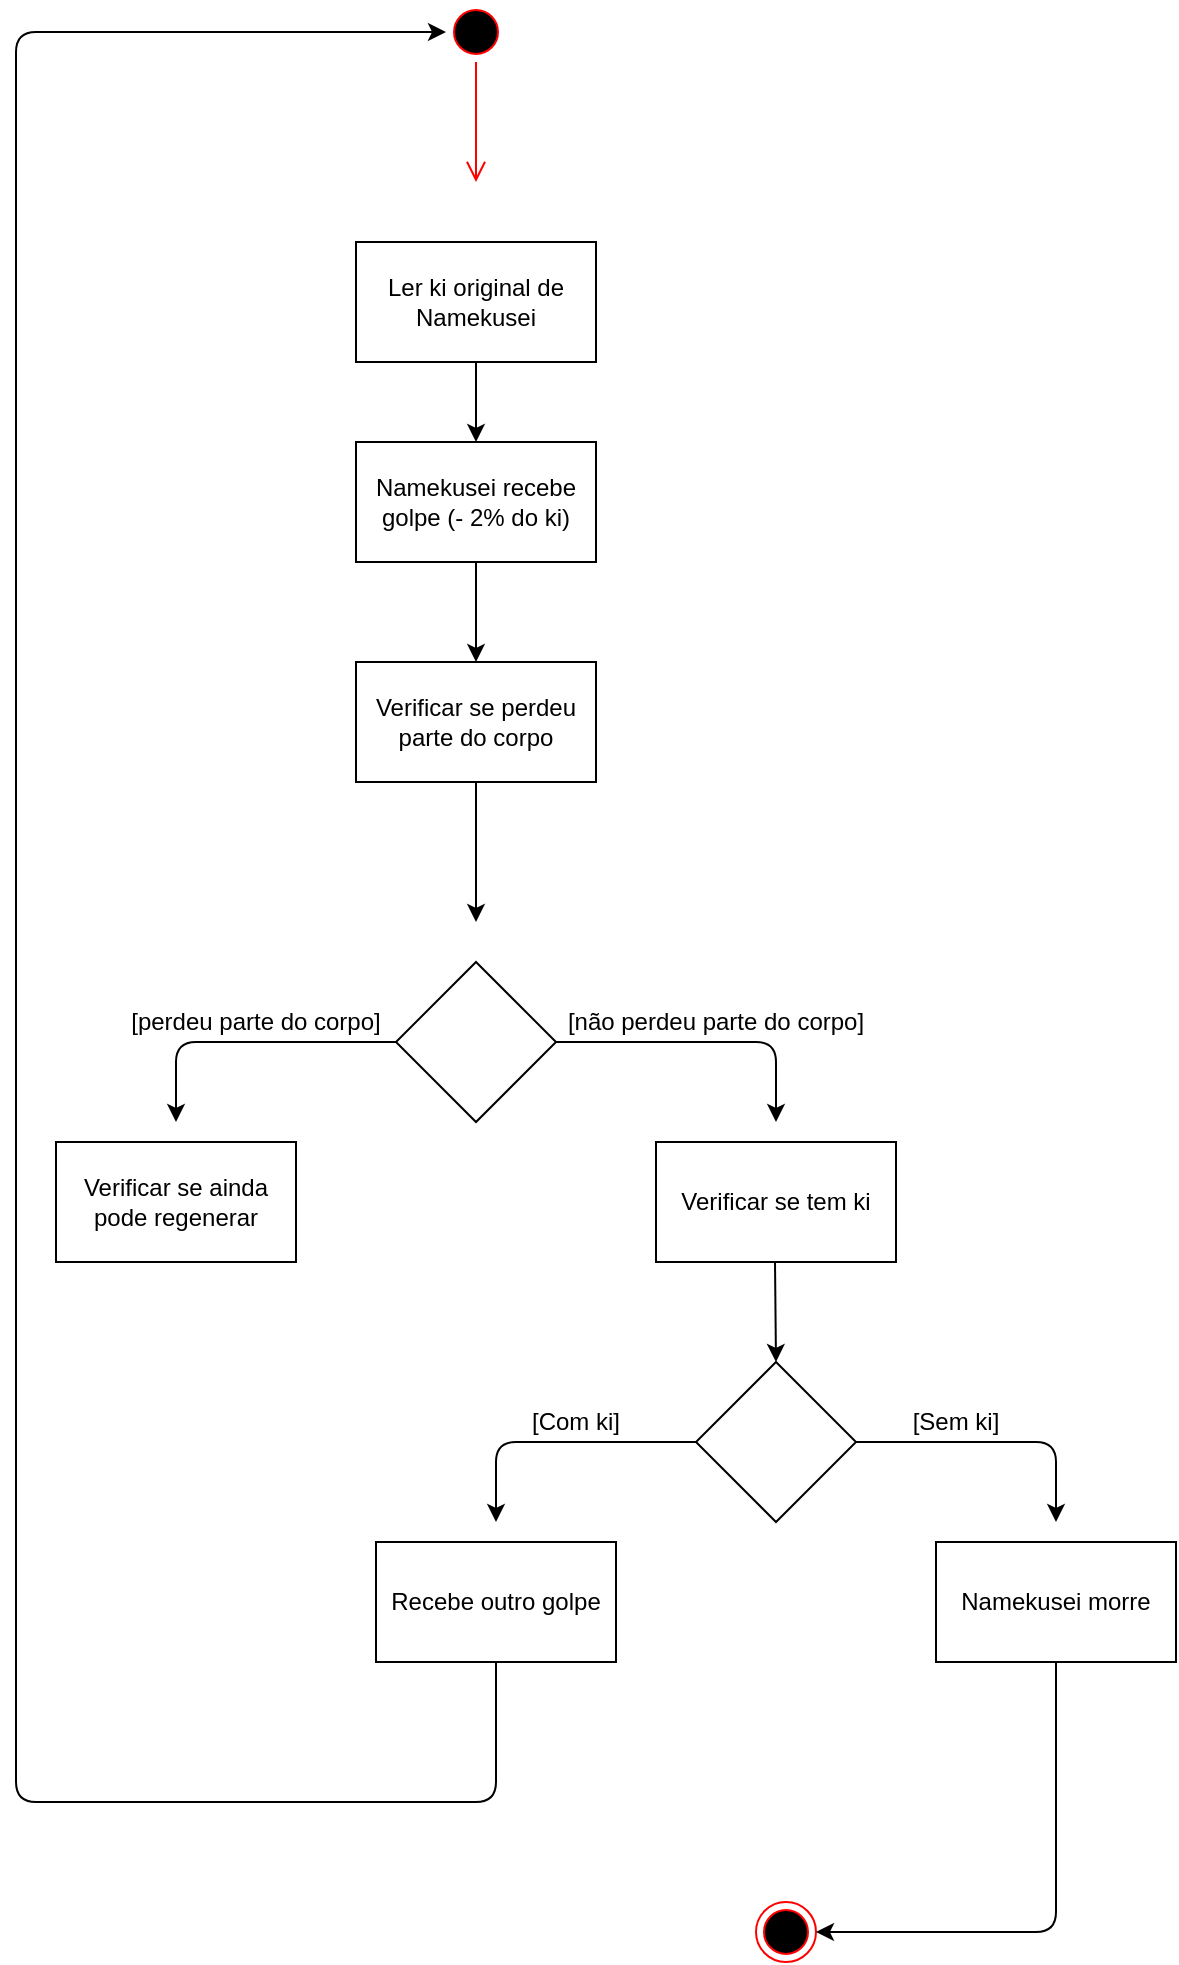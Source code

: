 <mxfile version="13.6.6" type="google" pages="3"><diagram id="VNOSMtLQ_DYMbP-P_uBH" name="desafio 6"><mxGraphModel dx="1422" dy="762" grid="1" gridSize="10" guides="1" tooltips="1" connect="1" arrows="1" fold="1" page="1" pageScale="1" pageWidth="850" pageHeight="1100" math="0" shadow="0"><root><mxCell id="nHb2aOtVB9RqnWNbaNFm-0"/><mxCell id="nHb2aOtVB9RqnWNbaNFm-1" parent="nHb2aOtVB9RqnWNbaNFm-0"/><mxCell id="szEkX2_v6PCeCt2dINYR-0" value="" style="ellipse;html=1;shape=startState;fillColor=#000000;strokeColor=#ff0000;" parent="nHb2aOtVB9RqnWNbaNFm-1" vertex="1"><mxGeometry x="335" width="30" height="30" as="geometry"/></mxCell><mxCell id="szEkX2_v6PCeCt2dINYR-1" value="" style="edgeStyle=orthogonalEdgeStyle;html=1;verticalAlign=bottom;endArrow=open;endSize=8;strokeColor=#ff0000;" parent="nHb2aOtVB9RqnWNbaNFm-1" source="szEkX2_v6PCeCt2dINYR-0" edge="1"><mxGeometry relative="1" as="geometry"><mxPoint x="350" y="90" as="targetPoint"/></mxGeometry></mxCell><mxCell id="HYwdgvGMv9gTptr70CdA-0" value="Namekusei recebe golpe (- 2% do ki)" style="rounded=0;whiteSpace=wrap;html=1;" parent="nHb2aOtVB9RqnWNbaNFm-1" vertex="1"><mxGeometry x="290" y="220" width="120" height="60" as="geometry"/></mxCell><mxCell id="XxlE21uZ2PchQxVpVwc_-0" value="" style="endArrow=classic;html=1;exitX=0.5;exitY=1;exitDx=0;exitDy=0;" parent="nHb2aOtVB9RqnWNbaNFm-1" source="HYwdgvGMv9gTptr70CdA-0" edge="1"><mxGeometry width="50" height="50" relative="1" as="geometry"><mxPoint x="400" y="470" as="sourcePoint"/><mxPoint x="350" y="330" as="targetPoint"/></mxGeometry></mxCell><mxCell id="ToQbY4B0ldB3K_ydMUUx-0" value="Ler ki original de Namekusei" style="rounded=0;whiteSpace=wrap;html=1;" parent="nHb2aOtVB9RqnWNbaNFm-1" vertex="1"><mxGeometry x="290" y="120" width="120" height="60" as="geometry"/></mxCell><mxCell id="ToQbY4B0ldB3K_ydMUUx-1" value="" style="endArrow=classic;html=1;exitX=0.5;exitY=1;exitDx=0;exitDy=0;entryX=0.5;entryY=0;entryDx=0;entryDy=0;" parent="nHb2aOtVB9RqnWNbaNFm-1" source="ToQbY4B0ldB3K_ydMUUx-0" target="HYwdgvGMv9gTptr70CdA-0" edge="1"><mxGeometry width="50" height="50" relative="1" as="geometry"><mxPoint x="400" y="360" as="sourcePoint"/><mxPoint x="450" y="310" as="targetPoint"/></mxGeometry></mxCell><mxCell id="ToQbY4B0ldB3K_ydMUUx-2" value="Verificar se perdeu parte do corpo" style="rounded=0;whiteSpace=wrap;html=1;" parent="nHb2aOtVB9RqnWNbaNFm-1" vertex="1"><mxGeometry x="290" y="330" width="120" height="60" as="geometry"/></mxCell><mxCell id="ja4NIjAHPGoeq6zCkleA-0" value="" style="endArrow=classic;html=1;exitX=0.5;exitY=1;exitDx=0;exitDy=0;" parent="nHb2aOtVB9RqnWNbaNFm-1" source="ToQbY4B0ldB3K_ydMUUx-2" edge="1"><mxGeometry width="50" height="50" relative="1" as="geometry"><mxPoint x="400" y="520" as="sourcePoint"/><mxPoint x="350" y="460" as="targetPoint"/></mxGeometry></mxCell><mxCell id="ja4NIjAHPGoeq6zCkleA-1" value="" style="rhombus;whiteSpace=wrap;html=1;" parent="nHb2aOtVB9RqnWNbaNFm-1" vertex="1"><mxGeometry x="310" y="480" width="80" height="80" as="geometry"/></mxCell><mxCell id="ja4NIjAHPGoeq6zCkleA-2" value="" style="endArrow=classic;html=1;exitX=0;exitY=0.5;exitDx=0;exitDy=0;" parent="nHb2aOtVB9RqnWNbaNFm-1" source="ja4NIjAHPGoeq6zCkleA-1" edge="1"><mxGeometry width="50" height="50" relative="1" as="geometry"><mxPoint x="400" y="520" as="sourcePoint"/><mxPoint x="200" y="560" as="targetPoint"/><Array as="points"><mxPoint x="200" y="520"/></Array></mxGeometry></mxCell><mxCell id="ja4NIjAHPGoeq6zCkleA-3" value="Verificar se ainda pode regenerar" style="rounded=0;whiteSpace=wrap;html=1;" parent="nHb2aOtVB9RqnWNbaNFm-1" vertex="1"><mxGeometry x="140" y="570" width="120" height="60" as="geometry"/></mxCell><mxCell id="ja4NIjAHPGoeq6zCkleA-4" value="[perdeu parte do corpo]" style="text;html=1;strokeColor=none;fillColor=none;align=center;verticalAlign=middle;whiteSpace=wrap;rounded=0;" parent="nHb2aOtVB9RqnWNbaNFm-1" vertex="1"><mxGeometry x="170" y="500" width="140" height="20" as="geometry"/></mxCell><mxCell id="ja4NIjAHPGoeq6zCkleA-5" value="" style="endArrow=classic;html=1;exitX=1;exitY=0.5;exitDx=0;exitDy=0;" parent="nHb2aOtVB9RqnWNbaNFm-1" source="ja4NIjAHPGoeq6zCkleA-1" edge="1"><mxGeometry width="50" height="50" relative="1" as="geometry"><mxPoint x="400" y="520" as="sourcePoint"/><mxPoint x="500" y="560" as="targetPoint"/><Array as="points"><mxPoint x="500" y="520"/></Array></mxGeometry></mxCell><mxCell id="ja4NIjAHPGoeq6zCkleA-6" value="[não perdeu parte do corpo]" style="text;html=1;strokeColor=none;fillColor=none;align=center;verticalAlign=middle;whiteSpace=wrap;rounded=0;" parent="nHb2aOtVB9RqnWNbaNFm-1" vertex="1"><mxGeometry x="390" y="500" width="160" height="20" as="geometry"/></mxCell><mxCell id="ja4NIjAHPGoeq6zCkleA-7" value="Verificar se tem ki" style="rounded=0;whiteSpace=wrap;html=1;" parent="nHb2aOtVB9RqnWNbaNFm-1" vertex="1"><mxGeometry x="440" y="570" width="120" height="60" as="geometry"/></mxCell><mxCell id="ja4NIjAHPGoeq6zCkleA-8" value="" style="rhombus;whiteSpace=wrap;html=1;" parent="nHb2aOtVB9RqnWNbaNFm-1" vertex="1"><mxGeometry x="460" y="680" width="80" height="80" as="geometry"/></mxCell><mxCell id="ja4NIjAHPGoeq6zCkleA-9" value="" style="endArrow=classic;html=1;exitX=0.5;exitY=1;exitDx=0;exitDy=0;" parent="nHb2aOtVB9RqnWNbaNFm-1" edge="1"><mxGeometry width="50" height="50" relative="1" as="geometry"><mxPoint x="499.5" y="630" as="sourcePoint"/><mxPoint x="500" y="680" as="targetPoint"/><Array as="points"/></mxGeometry></mxCell><mxCell id="ja4NIjAHPGoeq6zCkleA-10" value="" style="endArrow=classic;html=1;exitX=1;exitY=0.5;exitDx=0;exitDy=0;" parent="nHb2aOtVB9RqnWNbaNFm-1" source="ja4NIjAHPGoeq6zCkleA-8" edge="1"><mxGeometry width="50" height="50" relative="1" as="geometry"><mxPoint x="400" y="620" as="sourcePoint"/><mxPoint x="640" y="760" as="targetPoint"/><Array as="points"><mxPoint x="640" y="720"/></Array></mxGeometry></mxCell><mxCell id="ja4NIjAHPGoeq6zCkleA-11" value="" style="endArrow=classic;html=1;exitX=0;exitY=0.5;exitDx=0;exitDy=0;" parent="nHb2aOtVB9RqnWNbaNFm-1" source="ja4NIjAHPGoeq6zCkleA-8" edge="1"><mxGeometry width="50" height="50" relative="1" as="geometry"><mxPoint x="400" y="620" as="sourcePoint"/><mxPoint x="360" y="760" as="targetPoint"/><Array as="points"><mxPoint x="360" y="720"/></Array></mxGeometry></mxCell><mxCell id="ja4NIjAHPGoeq6zCkleA-12" value="Recebe outro golpe" style="rounded=0;whiteSpace=wrap;html=1;" parent="nHb2aOtVB9RqnWNbaNFm-1" vertex="1"><mxGeometry x="300" y="770" width="120" height="60" as="geometry"/></mxCell><mxCell id="ja4NIjAHPGoeq6zCkleA-13" value="[Com ki]" style="text;html=1;strokeColor=none;fillColor=none;align=center;verticalAlign=middle;whiteSpace=wrap;rounded=0;" parent="nHb2aOtVB9RqnWNbaNFm-1" vertex="1"><mxGeometry x="365" y="700" width="70" height="20" as="geometry"/></mxCell><mxCell id="ja4NIjAHPGoeq6zCkleA-14" value="[Sem ki]" style="text;html=1;strokeColor=none;fillColor=none;align=center;verticalAlign=middle;whiteSpace=wrap;rounded=0;" parent="nHb2aOtVB9RqnWNbaNFm-1" vertex="1"><mxGeometry x="560" y="700" width="60" height="20" as="geometry"/></mxCell><mxCell id="ja4NIjAHPGoeq6zCkleA-18" value="" style="endArrow=classic;html=1;exitX=0.5;exitY=1;exitDx=0;exitDy=0;entryX=0;entryY=0.5;entryDx=0;entryDy=0;" parent="nHb2aOtVB9RqnWNbaNFm-1" source="ja4NIjAHPGoeq6zCkleA-12" target="szEkX2_v6PCeCt2dINYR-0" edge="1"><mxGeometry width="50" height="50" relative="1" as="geometry"><mxPoint x="400" y="820" as="sourcePoint"/><mxPoint x="330" y="10" as="targetPoint"/><Array as="points"><mxPoint x="360" y="900"/><mxPoint x="120" y="900"/><mxPoint x="120" y="15"/></Array></mxGeometry></mxCell><mxCell id="ja4NIjAHPGoeq6zCkleA-19" value="Namekusei morre" style="rounded=0;whiteSpace=wrap;html=1;" parent="nHb2aOtVB9RqnWNbaNFm-1" vertex="1"><mxGeometry x="580" y="770" width="120" height="60" as="geometry"/></mxCell><mxCell id="ja4NIjAHPGoeq6zCkleA-20" value="" style="ellipse;html=1;shape=endState;fillColor=#000000;strokeColor=#ff0000;" parent="nHb2aOtVB9RqnWNbaNFm-1" vertex="1"><mxGeometry x="490" y="950" width="30" height="30" as="geometry"/></mxCell><mxCell id="ja4NIjAHPGoeq6zCkleA-21" value="" style="endArrow=classic;html=1;exitX=0.5;exitY=1;exitDx=0;exitDy=0;entryX=1;entryY=0.5;entryDx=0;entryDy=0;" parent="nHb2aOtVB9RqnWNbaNFm-1" source="ja4NIjAHPGoeq6zCkleA-19" target="ja4NIjAHPGoeq6zCkleA-20" edge="1"><mxGeometry width="50" height="50" relative="1" as="geometry"><mxPoint x="400" y="820" as="sourcePoint"/><mxPoint x="450" y="770" as="targetPoint"/><Array as="points"><mxPoint x="640" y="965"/></Array></mxGeometry></mxCell></root></mxGraphModel></diagram><diagram id="AV1DpoqlXFEMZqVbebFn" name="desafio 9"><mxGraphModel dx="1673" dy="896" grid="1" gridSize="10" guides="1" tooltips="1" connect="1" arrows="1" fold="1" page="1" pageScale="1" pageWidth="3300" pageHeight="4681" math="0" shadow="0"><root><mxCell id="HyKz_IwzhgcsYS-XXp52-0"/><mxCell id="HyKz_IwzhgcsYS-XXp52-1" parent="HyKz_IwzhgcsYS-XXp52-0"/><mxCell id="HyKz_IwzhgcsYS-XXp52-2" value="" style="ellipse;html=1;shape=startState;fillColor=#000000;strokeColor=#ff0000;" parent="HyKz_IwzhgcsYS-XXp52-1" vertex="1"><mxGeometry x="470" y="10" width="30" height="30" as="geometry"/></mxCell><mxCell id="HyKz_IwzhgcsYS-XXp52-3" value="" style="edgeStyle=orthogonalEdgeStyle;html=1;verticalAlign=bottom;endArrow=open;endSize=8;strokeColor=#ff0000;" parent="HyKz_IwzhgcsYS-XXp52-1" source="HyKz_IwzhgcsYS-XXp52-2" edge="1"><mxGeometry relative="1" as="geometry"><mxPoint x="485" y="100" as="targetPoint"/></mxGeometry></mxCell><mxCell id="HyKz_IwzhgcsYS-XXp52-4" value="Perguntar se pessoa entrou no elevador" style="rounded=0;whiteSpace=wrap;html=1;" parent="HyKz_IwzhgcsYS-XXp52-1" vertex="1"><mxGeometry x="425" y="120" width="120" height="60" as="geometry"/></mxCell><mxCell id="wmjf2gVPi4DriUysleub-0" value="" style="endArrow=classic;html=1;exitX=0.5;exitY=1;exitDx=0;exitDy=0;" parent="HyKz_IwzhgcsYS-XXp52-1" source="HyKz_IwzhgcsYS-XXp52-4" edge="1"><mxGeometry width="50" height="50" relative="1" as="geometry"><mxPoint x="480" y="320" as="sourcePoint"/><mxPoint x="485" y="230" as="targetPoint"/></mxGeometry></mxCell><mxCell id="wmjf2gVPi4DriUysleub-1" value="Calcular peso da pessoa" style="rounded=0;whiteSpace=wrap;html=1;" parent="HyKz_IwzhgcsYS-XXp52-1" vertex="1"><mxGeometry x="425" y="240" width="120" height="60" as="geometry"/></mxCell><mxCell id="wmjf2gVPi4DriUysleub-2" value="" style="endArrow=classic;html=1;exitX=0.5;exitY=1;exitDx=0;exitDy=0;" parent="HyKz_IwzhgcsYS-XXp52-1" edge="1"><mxGeometry width="50" height="50" relative="1" as="geometry"><mxPoint x="484.5" y="300" as="sourcePoint"/><mxPoint x="485" y="350" as="targetPoint"/></mxGeometry></mxCell><mxCell id="wmjf2gVPi4DriUysleub-3" value="Atualizar peso total do elevador" style="rounded=0;whiteSpace=wrap;html=1;" parent="HyKz_IwzhgcsYS-XXp52-1" vertex="1"><mxGeometry x="425" y="360" width="120" height="60" as="geometry"/></mxCell><mxCell id="SHF-rzRvPGDy4aTIKNMC-0" value="" style="endArrow=classic;html=1;exitX=0.5;exitY=1;exitDx=0;exitDy=0;" parent="HyKz_IwzhgcsYS-XXp52-1" source="wmjf2gVPi4DriUysleub-3" edge="1"><mxGeometry width="50" height="50" relative="1" as="geometry"><mxPoint x="480" y="620" as="sourcePoint"/><mxPoint x="485" y="470" as="targetPoint"/></mxGeometry></mxCell><mxCell id="SHF-rzRvPGDy4aTIKNMC-2" value="Verificar se elevador vai subir ou descer" style="rounded=0;whiteSpace=wrap;html=1;" parent="HyKz_IwzhgcsYS-XXp52-1" vertex="1"><mxGeometry x="425" y="470" width="120" height="60" as="geometry"/></mxCell><mxCell id="SHF-rzRvPGDy4aTIKNMC-3" value="" style="rhombus;whiteSpace=wrap;html=1;" parent="HyKz_IwzhgcsYS-XXp52-1" vertex="1"><mxGeometry x="445" y="580" width="80" height="80" as="geometry"/></mxCell><mxCell id="SHF-rzRvPGDy4aTIKNMC-4" value="" style="endArrow=classic;html=1;exitX=0.5;exitY=1;exitDx=0;exitDy=0;entryX=0.5;entryY=0;entryDx=0;entryDy=0;" parent="HyKz_IwzhgcsYS-XXp52-1" source="SHF-rzRvPGDy4aTIKNMC-2" target="SHF-rzRvPGDy4aTIKNMC-3" edge="1"><mxGeometry width="50" height="50" relative="1" as="geometry"><mxPoint x="480" y="620" as="sourcePoint"/><mxPoint x="530" y="570" as="targetPoint"/></mxGeometry></mxCell><mxCell id="SHF-rzRvPGDy4aTIKNMC-5" value="" style="endArrow=classic;html=1;exitX=0;exitY=0.5;exitDx=0;exitDy=0;" parent="HyKz_IwzhgcsYS-XXp52-1" source="SHF-rzRvPGDy4aTIKNMC-3" edge="1"><mxGeometry width="50" height="50" relative="1" as="geometry"><mxPoint x="480" y="620" as="sourcePoint"/><mxPoint x="150" y="670" as="targetPoint"/><Array as="points"><mxPoint x="150" y="620"/></Array></mxGeometry></mxCell><mxCell id="SHF-rzRvPGDy4aTIKNMC-6" value="Exibir &quot;alguém deve sair para eu subir&quot;" style="rounded=0;whiteSpace=wrap;html=1;" parent="HyKz_IwzhgcsYS-XXp52-1" vertex="1"><mxGeometry x="90" y="680" width="120" height="60" as="geometry"/></mxCell><mxCell id="SHF-rzRvPGDy4aTIKNMC-7" value="[Elevador com peso total &amp;gt;100 e que vai subir]" style="text;html=1;strokeColor=none;fillColor=none;align=center;verticalAlign=middle;whiteSpace=wrap;rounded=0;" parent="HyKz_IwzhgcsYS-XXp52-1" vertex="1"><mxGeometry x="190" y="590" width="150" height="20" as="geometry"/></mxCell><mxCell id="SHF-rzRvPGDy4aTIKNMC-8" value="" style="endArrow=classic;html=1;exitX=0.5;exitY=1;exitDx=0;exitDy=0;entryX=0;entryY=0.5;entryDx=0;entryDy=0;" parent="HyKz_IwzhgcsYS-XXp52-1" source="SHF-rzRvPGDy4aTIKNMC-6" target="wmjf2gVPi4DriUysleub-1" edge="1"><mxGeometry width="50" height="50" relative="1" as="geometry"><mxPoint x="480" y="820" as="sourcePoint"/><mxPoint x="50" y="150" as="targetPoint"/><Array as="points"><mxPoint x="150" y="790"/><mxPoint x="50" y="790"/><mxPoint x="50" y="270"/></Array></mxGeometry></mxCell><mxCell id="SHF-rzRvPGDy4aTIKNMC-10" value="" style="endArrow=classic;html=1;exitX=1;exitY=0.5;exitDx=0;exitDy=0;" parent="HyKz_IwzhgcsYS-XXp52-1" source="SHF-rzRvPGDy4aTIKNMC-3" edge="1"><mxGeometry width="50" height="50" relative="1" as="geometry"><mxPoint x="430" y="550" as="sourcePoint"/><mxPoint x="670" y="670" as="targetPoint"/><Array as="points"><mxPoint x="670" y="620"/></Array></mxGeometry></mxCell><mxCell id="SHF-rzRvPGDy4aTIKNMC-11" value="[Elevador com peso total &amp;gt;120 e que vai descer]" style="text;html=1;strokeColor=none;fillColor=none;align=center;verticalAlign=middle;whiteSpace=wrap;rounded=0;" parent="HyKz_IwzhgcsYS-XXp52-1" vertex="1"><mxGeometry x="520" y="590" width="150" height="20" as="geometry"/></mxCell><mxCell id="SHF-rzRvPGDy4aTIKNMC-14" value="Exibir &quot;alguém deve sair para eu descer&quot;" style="rounded=0;whiteSpace=wrap;html=1;" parent="HyKz_IwzhgcsYS-XXp52-1" vertex="1"><mxGeometry x="600" y="680" width="120" height="60" as="geometry"/></mxCell><mxCell id="SHF-rzRvPGDy4aTIKNMC-15" value="" style="endArrow=classic;html=1;exitX=0.5;exitY=1;exitDx=0;exitDy=0;entryX=1;entryY=0.5;entryDx=0;entryDy=0;" parent="HyKz_IwzhgcsYS-XXp52-1" source="SHF-rzRvPGDy4aTIKNMC-14" target="wmjf2gVPi4DriUysleub-1" edge="1"><mxGeometry width="50" height="50" relative="1" as="geometry"><mxPoint x="510" y="800" as="sourcePoint"/><mxPoint x="785" y="330" as="targetPoint"/><Array as="points"><mxPoint x="660" y="800"/><mxPoint x="800" y="800"/><mxPoint x="800" y="270"/></Array></mxGeometry></mxCell><mxCell id="SHF-rzRvPGDy4aTIKNMC-16" value="" style="endArrow=classic;html=1;exitX=0;exitY=1;exitDx=0;exitDy=0;entryX=1;entryY=0.5;entryDx=0;entryDy=0;" parent="HyKz_IwzhgcsYS-XXp52-1" source="SHF-rzRvPGDy4aTIKNMC-3" target="SHF-rzRvPGDy4aTIKNMC-17" edge="1"><mxGeometry width="50" height="50" relative="1" as="geometry"><mxPoint x="430" y="650" as="sourcePoint"/><mxPoint x="465" y="890" as="targetPoint"/><Array as="points"><mxPoint x="465" y="890"/></Array></mxGeometry></mxCell><mxCell id="SHF-rzRvPGDy4aTIKNMC-17" value="Exibir &quot;o elevador está subindo&quot;" style="rounded=0;whiteSpace=wrap;html=1;" parent="HyKz_IwzhgcsYS-XXp52-1" vertex="1"><mxGeometry x="300" y="860" width="120" height="60" as="geometry"/></mxCell><mxCell id="SHF-rzRvPGDy4aTIKNMC-18" value="[Elevador com peso total &amp;lt;120 e que vai descer]" style="text;html=1;strokeColor=none;fillColor=none;align=center;verticalAlign=middle;whiteSpace=wrap;rounded=0;" parent="HyKz_IwzhgcsYS-XXp52-1" vertex="1"><mxGeometry x="595" y="830" width="150" height="20" as="geometry"/></mxCell><mxCell id="IBdm02SoR0XcCEQe4Pfl-0" value="[Elevador com peso total &amp;lt;100 e que vai subir]" style="text;html=1;strokeColor=none;fillColor=none;align=center;verticalAlign=middle;whiteSpace=wrap;rounded=0;" parent="HyKz_IwzhgcsYS-XXp52-1" vertex="1"><mxGeometry x="285" y="830" width="150" height="20" as="geometry"/></mxCell><mxCell id="IBdm02SoR0XcCEQe4Pfl-1" style="edgeStyle=orthogonalEdgeStyle;rounded=0;orthogonalLoop=1;jettySize=auto;html=1;exitX=0.5;exitY=1;exitDx=0;exitDy=0;" parent="HyKz_IwzhgcsYS-XXp52-1" source="IBdm02SoR0XcCEQe4Pfl-0" target="IBdm02SoR0XcCEQe4Pfl-0" edge="1"><mxGeometry relative="1" as="geometry"/></mxCell><mxCell id="IBdm02SoR0XcCEQe4Pfl-2" value="" style="endArrow=classic;html=1;exitX=1;exitY=1;exitDx=0;exitDy=0;entryX=0;entryY=0.5;entryDx=0;entryDy=0;" parent="HyKz_IwzhgcsYS-XXp52-1" source="SHF-rzRvPGDy4aTIKNMC-3" target="IBdm02SoR0XcCEQe4Pfl-3" edge="1"><mxGeometry width="50" height="50" relative="1" as="geometry"><mxPoint x="430" y="850" as="sourcePoint"/><mxPoint x="505" y="900" as="targetPoint"/><Array as="points"><mxPoint x="505" y="890"/></Array></mxGeometry></mxCell><mxCell id="IBdm02SoR0XcCEQe4Pfl-3" value="Exibir &quot;o elevador está descendo&quot;" style="rounded=0;whiteSpace=wrap;html=1;" parent="HyKz_IwzhgcsYS-XXp52-1" vertex="1"><mxGeometry x="610" y="860" width="120" height="60" as="geometry"/></mxCell><mxCell id="IBdm02SoR0XcCEQe4Pfl-4" value="" style="endArrow=classic;html=1;exitX=0;exitY=0.5;exitDx=0;exitDy=0;entryX=0;entryY=0.5;entryDx=0;entryDy=0;" parent="HyKz_IwzhgcsYS-XXp52-1" source="SHF-rzRvPGDy4aTIKNMC-17" target="HyKz_IwzhgcsYS-XXp52-4" edge="1"><mxGeometry width="50" height="50" relative="1" as="geometry"><mxPoint x="400" y="720" as="sourcePoint"/><mxPoint x="20" y="140" as="targetPoint"/><Array as="points"><mxPoint x="20" y="890"/><mxPoint x="20" y="150"/></Array></mxGeometry></mxCell><mxCell id="IBdm02SoR0XcCEQe4Pfl-5" value="" style="endArrow=classic;html=1;exitX=1;exitY=0.5;exitDx=0;exitDy=0;entryX=1;entryY=0.5;entryDx=0;entryDy=0;" parent="HyKz_IwzhgcsYS-XXp52-1" source="IBdm02SoR0XcCEQe4Pfl-3" target="HyKz_IwzhgcsYS-XXp52-4" edge="1"><mxGeometry width="50" height="50" relative="1" as="geometry"><mxPoint x="400" y="520" as="sourcePoint"/><mxPoint x="450" y="470" as="targetPoint"/><Array as="points"><mxPoint x="830" y="890"/><mxPoint x="830" y="150"/></Array></mxGeometry></mxCell></root></mxGraphModel></diagram><diagram id="zULNqGulHqva8HVEQhTb" name="desafio 13"><mxGraphModel dx="2272" dy="762" grid="1" gridSize="10" guides="1" tooltips="1" connect="1" arrows="1" fold="1" page="1" pageScale="1" pageWidth="850" pageHeight="1100" math="0" shadow="0"><root><mxCell id="q2PC4yQ8fB3HD73Xgo_q-0"/><mxCell id="q2PC4yQ8fB3HD73Xgo_q-1" parent="q2PC4yQ8fB3HD73Xgo_q-0"/><mxCell id="q2PC4yQ8fB3HD73Xgo_q-2" value="" style="ellipse;html=1;shape=startState;fillColor=#000000;strokeColor=#ff0000;" vertex="1" parent="q2PC4yQ8fB3HD73Xgo_q-1"><mxGeometry x="380" y="20" width="30" height="30" as="geometry"/></mxCell><mxCell id="q2PC4yQ8fB3HD73Xgo_q-3" value="" style="edgeStyle=orthogonalEdgeStyle;html=1;verticalAlign=bottom;endArrow=open;endSize=8;strokeColor=#ff0000;" edge="1" source="q2PC4yQ8fB3HD73Xgo_q-2" parent="q2PC4yQ8fB3HD73Xgo_q-1"><mxGeometry relative="1" as="geometry"><mxPoint x="395" y="110" as="targetPoint"/></mxGeometry></mxCell><mxCell id="q2PC4yQ8fB3HD73Xgo_q-6" value="" style="rhombus;whiteSpace=wrap;html=1;" vertex="1" parent="q2PC4yQ8fB3HD73Xgo_q-1"><mxGeometry x="355" y="230" width="80" height="80" as="geometry"/></mxCell><mxCell id="q2PC4yQ8fB3HD73Xgo_q-7" value="" style="endArrow=classic;html=1;exitX=0;exitY=0.5;exitDx=0;exitDy=0;" edge="1" parent="q2PC4yQ8fB3HD73Xgo_q-1" source="q2PC4yQ8fB3HD73Xgo_q-6"><mxGeometry width="50" height="50" relative="1" as="geometry"><mxPoint x="400" y="310" as="sourcePoint"/><mxPoint x="160" y="310" as="targetPoint"/><Array as="points"><mxPoint x="160" y="270"/></Array></mxGeometry></mxCell><mxCell id="q2PC4yQ8fB3HD73Xgo_q-8" value="Realizar leitura do chip do cartão" style="rounded=0;whiteSpace=wrap;html=1;" vertex="1" parent="q2PC4yQ8fB3HD73Xgo_q-1"><mxGeometry x="335" y="120" width="120" height="60" as="geometry"/></mxCell><mxCell id="q2PC4yQ8fB3HD73Xgo_q-9" value="" style="endArrow=classic;html=1;exitX=0.5;exitY=1;exitDx=0;exitDy=0;entryX=0.5;entryY=0;entryDx=0;entryDy=0;" edge="1" parent="q2PC4yQ8fB3HD73Xgo_q-1" source="q2PC4yQ8fB3HD73Xgo_q-8" target="q2PC4yQ8fB3HD73Xgo_q-6"><mxGeometry width="50" height="50" relative="1" as="geometry"><mxPoint x="550" y="240" as="sourcePoint"/><mxPoint x="600" y="190" as="targetPoint"/></mxGeometry></mxCell><mxCell id="q2PC4yQ8fB3HD73Xgo_q-10" value="Exibir &quot;retire e insira novamente o cartão&quot;" style="rounded=0;whiteSpace=wrap;html=1;" vertex="1" parent="q2PC4yQ8fB3HD73Xgo_q-1"><mxGeometry x="100" y="320" width="120" height="60" as="geometry"/></mxCell><mxCell id="q2PC4yQ8fB3HD73Xgo_q-11" value="" style="endArrow=classic;html=1;exitX=0;exitY=0.5;exitDx=0;exitDy=0;entryX=0;entryY=0.5;entryDx=0;entryDy=0;" edge="1" parent="q2PC4yQ8fB3HD73Xgo_q-1" source="q2PC4yQ8fB3HD73Xgo_q-10"><mxGeometry width="50" height="50" relative="1" as="geometry"><mxPoint x="400" y="520" as="sourcePoint"/><mxPoint x="335" y="150" as="targetPoint"/><Array as="points"><mxPoint x="60" y="350"/><mxPoint x="60" y="150"/></Array></mxGeometry></mxCell><mxCell id="q2PC4yQ8fB3HD73Xgo_q-12" value="[não leu chip do cartão]" style="text;html=1;strokeColor=none;fillColor=none;align=center;verticalAlign=middle;whiteSpace=wrap;rounded=0;" vertex="1" parent="q2PC4yQ8fB3HD73Xgo_q-1"><mxGeometry x="180" y="250" width="130" height="20" as="geometry"/></mxCell><mxCell id="q2PC4yQ8fB3HD73Xgo_q-13" value="" style="endArrow=classic;html=1;exitX=1;exitY=0.5;exitDx=0;exitDy=0;" edge="1" parent="q2PC4yQ8fB3HD73Xgo_q-1" source="q2PC4yQ8fB3HD73Xgo_q-6" target="q2PC4yQ8fB3HD73Xgo_q-14"><mxGeometry width="50" height="50" relative="1" as="geometry"><mxPoint x="400" y="420" as="sourcePoint"/><mxPoint x="480" y="310" as="targetPoint"/><Array as="points"><mxPoint x="490" y="270"/></Array></mxGeometry></mxCell><mxCell id="q2PC4yQ8fB3HD73Xgo_q-14" value="Verificar se esta bloquado" style="rounded=0;whiteSpace=wrap;html=1;" vertex="1" parent="q2PC4yQ8fB3HD73Xgo_q-1"><mxGeometry x="560" y="240" width="120" height="60" as="geometry"/></mxCell><mxCell id="q2PC4yQ8fB3HD73Xgo_q-15" value="[leu chip do cartão]" style="text;html=1;strokeColor=none;fillColor=none;align=center;verticalAlign=middle;whiteSpace=wrap;rounded=0;" vertex="1" parent="q2PC4yQ8fB3HD73Xgo_q-1"><mxGeometry x="425" y="250" width="130" height="20" as="geometry"/></mxCell><mxCell id="q2PC4yQ8fB3HD73Xgo_q-16" value="" style="endArrow=classic;html=1;exitX=0.5;exitY=1;exitDx=0;exitDy=0;entryX=0.5;entryY=0;entryDx=0;entryDy=0;" edge="1" parent="q2PC4yQ8fB3HD73Xgo_q-1" source="q2PC4yQ8fB3HD73Xgo_q-14" target="q2PC4yQ8fB3HD73Xgo_q-17"><mxGeometry width="50" height="50" relative="1" as="geometry"><mxPoint x="400" y="420" as="sourcePoint"/><mxPoint x="440" y="390" as="targetPoint"/><Array as="points"><mxPoint x="620" y="350"/></Array></mxGeometry></mxCell><mxCell id="q2PC4yQ8fB3HD73Xgo_q-17" value="" style="rhombus;whiteSpace=wrap;html=1;" vertex="1" parent="q2PC4yQ8fB3HD73Xgo_q-1"><mxGeometry x="355" y="350" width="80" height="80" as="geometry"/></mxCell><mxCell id="q2PC4yQ8fB3HD73Xgo_q-18" value="" style="endArrow=classic;html=1;exitX=0;exitY=0.5;exitDx=0;exitDy=0;" edge="1" parent="q2PC4yQ8fB3HD73Xgo_q-1" source="q2PC4yQ8fB3HD73Xgo_q-17"><mxGeometry width="50" height="50" relative="1" as="geometry"><mxPoint x="400" y="420" as="sourcePoint"/><mxPoint x="280" y="430" as="targetPoint"/><Array as="points"><mxPoint x="280" y="390"/></Array></mxGeometry></mxCell><mxCell id="cPDtkNNyoYkyNc14SsuI-0" value="" style="endArrow=classic;html=1;exitX=1;exitY=0.5;exitDx=0;exitDy=0;entryX=0.5;entryY=0;entryDx=0;entryDy=0;" edge="1" parent="q2PC4yQ8fB3HD73Xgo_q-1" source="q2PC4yQ8fB3HD73Xgo_q-17" target="cPDtkNNyoYkyNc14SsuI-5"><mxGeometry width="50" height="50" relative="1" as="geometry"><mxPoint x="400" y="420" as="sourcePoint"/><mxPoint x="510" y="430" as="targetPoint"/><Array as="points"><mxPoint x="515" y="390"/></Array></mxGeometry></mxCell><mxCell id="cPDtkNNyoYkyNc14SsuI-1" value="exibir &quot;cartão bloquado! Procure seu gerente!&quot;" style="rounded=0;whiteSpace=wrap;html=1;" vertex="1" parent="q2PC4yQ8fB3HD73Xgo_q-1"><mxGeometry x="220" y="450" width="120" height="60" as="geometry"/></mxCell><mxCell id="cPDtkNNyoYkyNc14SsuI-2" value="[cartão bloqueado]" style="text;html=1;strokeColor=none;fillColor=none;align=center;verticalAlign=middle;whiteSpace=wrap;rounded=0;" vertex="1" parent="q2PC4yQ8fB3HD73Xgo_q-1"><mxGeometry x="240" y="370" width="130" height="20" as="geometry"/></mxCell><mxCell id="cPDtkNNyoYkyNc14SsuI-3" value="" style="ellipse;html=1;shape=endState;fillColor=#000000;strokeColor=#ff0000;" vertex="1" parent="q2PC4yQ8fB3HD73Xgo_q-1"><mxGeometry x="380" y="880" width="30" height="30" as="geometry"/></mxCell><mxCell id="cPDtkNNyoYkyNc14SsuI-4" value="" style="endArrow=classic;html=1;exitX=0.5;exitY=1;exitDx=0;exitDy=0;entryX=0;entryY=0.5;entryDx=0;entryDy=0;" edge="1" parent="q2PC4yQ8fB3HD73Xgo_q-1" source="cPDtkNNyoYkyNc14SsuI-1" target="cPDtkNNyoYkyNc14SsuI-3"><mxGeometry width="50" height="50" relative="1" as="geometry"><mxPoint x="400" y="420" as="sourcePoint"/><mxPoint x="280" y="730" as="targetPoint"/><Array as="points"><mxPoint x="280" y="895"/></Array></mxGeometry></mxCell><mxCell id="cPDtkNNyoYkyNc14SsuI-5" value="Ler senha inserida pelo usuario" style="rounded=0;whiteSpace=wrap;html=1;" vertex="1" parent="q2PC4yQ8fB3HD73Xgo_q-1"><mxGeometry x="455" y="450" width="120" height="60" as="geometry"/></mxCell><mxCell id="cPDtkNNyoYkyNc14SsuI-6" value="[cartão não está bloqueado]" style="text;html=1;strokeColor=none;fillColor=none;align=center;verticalAlign=middle;whiteSpace=wrap;rounded=0;" vertex="1" parent="q2PC4yQ8fB3HD73Xgo_q-1"><mxGeometry x="500" y="410" width="130" height="20" as="geometry"/></mxCell><mxCell id="cPDtkNNyoYkyNc14SsuI-7" value="" style="endArrow=classic;html=1;exitX=0.5;exitY=1;exitDx=0;exitDy=0;" edge="1" parent="q2PC4yQ8fB3HD73Xgo_q-1" source="cPDtkNNyoYkyNc14SsuI-5" target="cPDtkNNyoYkyNc14SsuI-8"><mxGeometry width="50" height="50" relative="1" as="geometry"><mxPoint x="400" y="620" as="sourcePoint"/><mxPoint x="515" y="570" as="targetPoint"/></mxGeometry></mxCell><mxCell id="cPDtkNNyoYkyNc14SsuI-8" value="" style="rhombus;whiteSpace=wrap;html=1;" vertex="1" parent="q2PC4yQ8fB3HD73Xgo_q-1"><mxGeometry x="475" y="550" width="80" height="80" as="geometry"/></mxCell><mxCell id="cPDtkNNyoYkyNc14SsuI-9" value="" style="endArrow=classic;html=1;exitX=0;exitY=0.5;exitDx=0;exitDy=0;entryX=0.5;entryY=0;entryDx=0;entryDy=0;" edge="1" parent="q2PC4yQ8fB3HD73Xgo_q-1" source="cPDtkNNyoYkyNc14SsuI-8" target="cPDtkNNyoYkyNc14SsuI-11"><mxGeometry width="50" height="50" relative="1" as="geometry"><mxPoint x="470" y="590" as="sourcePoint"/><mxPoint x="390" y="640" as="targetPoint"/><Array as="points"><mxPoint x="395" y="590"/></Array></mxGeometry></mxCell><mxCell id="cPDtkNNyoYkyNc14SsuI-10" value="[senha errada &amp;gt;2 vezes]" style="text;html=1;strokeColor=none;fillColor=none;align=center;verticalAlign=middle;whiteSpace=wrap;rounded=0;" vertex="1" parent="q2PC4yQ8fB3HD73Xgo_q-1"><mxGeometry x="335" y="570" width="140" height="20" as="geometry"/></mxCell><mxCell id="cPDtkNNyoYkyNc14SsuI-11" value="exibir &quot;cartão bloquado! Procure seu gerente!&quot;" style="rounded=0;whiteSpace=wrap;html=1;" vertex="1" parent="q2PC4yQ8fB3HD73Xgo_q-1"><mxGeometry x="335" y="650" width="120" height="60" as="geometry"/></mxCell><mxCell id="cPDtkNNyoYkyNc14SsuI-12" value="" style="endArrow=classic;html=1;exitX=0.5;exitY=1;exitDx=0;exitDy=0;entryX=0.5;entryY=0;entryDx=0;entryDy=0;" edge="1" parent="q2PC4yQ8fB3HD73Xgo_q-1" source="cPDtkNNyoYkyNc14SsuI-11" target="cPDtkNNyoYkyNc14SsuI-3"><mxGeometry width="50" height="50" relative="1" as="geometry"><mxPoint x="400" y="620" as="sourcePoint"/><mxPoint x="450" y="570" as="targetPoint"/></mxGeometry></mxCell><mxCell id="cPDtkNNyoYkyNc14SsuI-13" value="" style="endArrow=classic;html=1;exitX=1;exitY=0.5;exitDx=0;exitDy=0;entryX=0;entryY=0.5;entryDx=0;entryDy=0;" edge="1" parent="q2PC4yQ8fB3HD73Xgo_q-1" source="cPDtkNNyoYkyNc14SsuI-8" target="cPDtkNNyoYkyNc14SsuI-14"><mxGeometry width="50" height="50" relative="1" as="geometry"><mxPoint x="400" y="720" as="sourcePoint"/><mxPoint x="630" y="590" as="targetPoint"/></mxGeometry></mxCell><mxCell id="cPDtkNNyoYkyNc14SsuI-14" value="Exibir opções &quot;Extrato, saque ou sair&quot;" style="rounded=0;whiteSpace=wrap;html=1;" vertex="1" parent="q2PC4yQ8fB3HD73Xgo_q-1"><mxGeometry x="650" y="560" width="120" height="60" as="geometry"/></mxCell><mxCell id="cPDtkNNyoYkyNc14SsuI-15" value="[senha correta]" style="text;html=1;strokeColor=none;fillColor=none;align=center;verticalAlign=middle;whiteSpace=wrap;rounded=0;" vertex="1" parent="q2PC4yQ8fB3HD73Xgo_q-1"><mxGeometry x="530" y="570" width="140" height="20" as="geometry"/></mxCell><mxCell id="cPDtkNNyoYkyNc14SsuI-16" value="" style="endArrow=classic;html=1;exitX=0.5;exitY=1;exitDx=0;exitDy=0;" edge="1" parent="q2PC4yQ8fB3HD73Xgo_q-1" source="cPDtkNNyoYkyNc14SsuI-14"><mxGeometry width="50" height="50" relative="1" as="geometry"><mxPoint x="400" y="720" as="sourcePoint"/><mxPoint x="710" y="690" as="targetPoint"/></mxGeometry></mxCell><mxCell id="cPDtkNNyoYkyNc14SsuI-18" value="" style="rhombus;whiteSpace=wrap;html=1;" vertex="1" parent="q2PC4yQ8fB3HD73Xgo_q-1"><mxGeometry x="670" y="700" width="80" height="80" as="geometry"/></mxCell><mxCell id="cPDtkNNyoYkyNc14SsuI-19" value="" style="endArrow=classic;html=1;exitX=0;exitY=0.5;exitDx=0;exitDy=0;" edge="1" parent="q2PC4yQ8fB3HD73Xgo_q-1" source="cPDtkNNyoYkyNc14SsuI-18"><mxGeometry width="50" height="50" relative="1" as="geometry"><mxPoint x="400" y="720" as="sourcePoint"/><mxPoint x="520" y="770" as="targetPoint"/><Array as="points"><mxPoint x="520" y="740"/></Array></mxGeometry></mxCell><mxCell id="cPDtkNNyoYkyNc14SsuI-20" value="Exibir extrato" style="rounded=0;whiteSpace=wrap;html=1;" vertex="1" parent="q2PC4yQ8fB3HD73Xgo_q-1"><mxGeometry x="455" y="780" width="120" height="60" as="geometry"/></mxCell><mxCell id="cPDtkNNyoYkyNc14SsuI-21" value="[extrato]" style="text;html=1;strokeColor=none;fillColor=none;align=center;verticalAlign=middle;whiteSpace=wrap;rounded=0;" vertex="1" parent="q2PC4yQ8fB3HD73Xgo_q-1"><mxGeometry x="575" y="720" width="40" height="20" as="geometry"/></mxCell><mxCell id="cPDtkNNyoYkyNc14SsuI-22" value="" style="endArrow=classic;html=1;exitX=0.5;exitY=1;exitDx=0;exitDy=0;entryX=1;entryY=0.5;entryDx=0;entryDy=0;" edge="1" parent="q2PC4yQ8fB3HD73Xgo_q-1" source="cPDtkNNyoYkyNc14SsuI-20" target="cPDtkNNyoYkyNc14SsuI-14"><mxGeometry width="50" height="50" relative="1" as="geometry"><mxPoint x="510" y="920" as="sourcePoint"/><mxPoint x="840" y="580" as="targetPoint"/><Array as="points"><mxPoint x="515" y="990"/><mxPoint x="830" y="990"/><mxPoint x="830" y="590"/></Array></mxGeometry></mxCell><mxCell id="cPDtkNNyoYkyNc14SsuI-23" value="" style="endArrow=classic;html=1;exitX=0.5;exitY=1;exitDx=0;exitDy=0;" edge="1" parent="q2PC4yQ8fB3HD73Xgo_q-1" source="cPDtkNNyoYkyNc14SsuI-18"><mxGeometry width="50" height="50" relative="1" as="geometry"><mxPoint x="400" y="720" as="sourcePoint"/><mxPoint x="160" y="960" as="targetPoint"/><Array as="points"><mxPoint x="710" y="960"/></Array></mxGeometry></mxCell><mxCell id="cPDtkNNyoYkyNc14SsuI-24" value="[saque]" style="text;html=1;strokeColor=none;fillColor=none;align=center;verticalAlign=middle;whiteSpace=wrap;rounded=0;" vertex="1" parent="q2PC4yQ8fB3HD73Xgo_q-1"><mxGeometry x="670" y="810" width="40" height="20" as="geometry"/></mxCell><mxCell id="cPDtkNNyoYkyNc14SsuI-25" value="Solicitar valor do saque" style="rounded=0;whiteSpace=wrap;html=1;" vertex="1" parent="q2PC4yQ8fB3HD73Xgo_q-1"><mxGeometry x="30" y="930" width="120" height="60" as="geometry"/></mxCell><mxCell id="cPDtkNNyoYkyNc14SsuI-26" value="" style="endArrow=classic;html=1;exitX=1;exitY=0.5;exitDx=0;exitDy=0;" edge="1" parent="q2PC4yQ8fB3HD73Xgo_q-1" source="cPDtkNNyoYkyNc14SsuI-18" target="cPDtkNNyoYkyNc14SsuI-27"><mxGeometry width="50" height="50" relative="1" as="geometry"><mxPoint x="400" y="820" as="sourcePoint"/><mxPoint x="460" y="1040" as="targetPoint"/><Array as="points"><mxPoint x="750" y="1040"/></Array></mxGeometry></mxCell><mxCell id="cPDtkNNyoYkyNc14SsuI-27" value="Exibir &quot;retire o cartão&quot;" style="rounded=0;whiteSpace=wrap;html=1;" vertex="1" parent="q2PC4yQ8fB3HD73Xgo_q-1"><mxGeometry x="335" y="1010" width="120" height="60" as="geometry"/></mxCell><mxCell id="cPDtkNNyoYkyNc14SsuI-28" value="" style="endArrow=classic;html=1;exitX=0.5;exitY=0;exitDx=0;exitDy=0;entryX=0.5;entryY=1;entryDx=0;entryDy=0;" edge="1" parent="q2PC4yQ8fB3HD73Xgo_q-1" source="cPDtkNNyoYkyNc14SsuI-27" target="cPDtkNNyoYkyNc14SsuI-3"><mxGeometry width="50" height="50" relative="1" as="geometry"><mxPoint x="400" y="820" as="sourcePoint"/><mxPoint x="450" y="770" as="targetPoint"/></mxGeometry></mxCell><mxCell id="cPDtkNNyoYkyNc14SsuI-29" value="" style="endArrow=classic;html=1;exitX=0.5;exitY=0;exitDx=0;exitDy=0;" edge="1" parent="q2PC4yQ8fB3HD73Xgo_q-1" source="cPDtkNNyoYkyNc14SsuI-25"><mxGeometry width="50" height="50" relative="1" as="geometry"><mxPoint x="400" y="820" as="sourcePoint"/><mxPoint x="90" y="820" as="targetPoint"/></mxGeometry></mxCell><mxCell id="cPDtkNNyoYkyNc14SsuI-30" value="" style="rhombus;whiteSpace=wrap;html=1;" vertex="1" parent="q2PC4yQ8fB3HD73Xgo_q-1"><mxGeometry x="50" y="730" width="80" height="80" as="geometry"/></mxCell><mxCell id="cPDtkNNyoYkyNc14SsuI-31" value="" style="endArrow=classic;html=1;exitX=1;exitY=0.5;exitDx=0;exitDy=0;" edge="1" parent="q2PC4yQ8fB3HD73Xgo_q-1" source="cPDtkNNyoYkyNc14SsuI-30"><mxGeometry width="50" height="50" relative="1" as="geometry"><mxPoint x="400" y="820" as="sourcePoint"/><mxPoint x="200" y="600" as="targetPoint"/><Array as="points"><mxPoint x="200" y="770"/></Array></mxGeometry></mxCell><mxCell id="cPDtkNNyoYkyNc14SsuI-32" value="[saque &amp;lt;= 3° vez]" style="text;html=1;strokeColor=none;fillColor=none;align=center;verticalAlign=middle;whiteSpace=wrap;rounded=0;" vertex="1" parent="q2PC4yQ8fB3HD73Xgo_q-1"><mxGeometry x="200" y="670" width="70" height="20" as="geometry"/></mxCell><mxCell id="cPDtkNNyoYkyNc14SsuI-33" value="Efetuar saque e atualizar saldo em conta" style="rounded=0;whiteSpace=wrap;html=1;" vertex="1" parent="q2PC4yQ8fB3HD73Xgo_q-1"><mxGeometry x="140" y="540" width="120" height="60" as="geometry"/></mxCell><mxCell id="cPDtkNNyoYkyNc14SsuI-36" value="[tem 2,00 em conta e saque &amp;gt;=&lt;br&gt;4 ° vez]" style="text;html=1;strokeColor=none;fillColor=none;align=center;verticalAlign=middle;whiteSpace=wrap;rounded=0;" vertex="1" parent="q2PC4yQ8fB3HD73Xgo_q-1"><mxGeometry x="-250" y="670" width="70" height="20" as="geometry"/></mxCell><mxCell id="cPDtkNNyoYkyNc14SsuI-35" value="verificar se usuario tem 2,00 em conta" style="rounded=0;whiteSpace=wrap;html=1;" vertex="1" parent="q2PC4yQ8fB3HD73Xgo_q-1"><mxGeometry x="-30" y="590" width="120" height="60" as="geometry"/></mxCell><mxCell id="cPDtkNNyoYkyNc14SsuI-37" value="" style="endArrow=classic;html=1;exitX=0;exitY=0.5;exitDx=0;exitDy=0;" edge="1" parent="q2PC4yQ8fB3HD73Xgo_q-1" source="cPDtkNNyoYkyNc14SsuI-30" target="cPDtkNNyoYkyNc14SsuI-35"><mxGeometry width="50" height="50" relative="1" as="geometry"><mxPoint x="50" y="770" as="sourcePoint"/><mxPoint x="30" y="500" as="targetPoint"/><Array as="points"><mxPoint x="30" y="770"/></Array></mxGeometry></mxCell><mxCell id="cPDtkNNyoYkyNc14SsuI-38" value="" style="endArrow=classic;html=1;exitX=0;exitY=0.5;exitDx=0;exitDy=0;" edge="1" parent="q2PC4yQ8fB3HD73Xgo_q-1" source="cPDtkNNyoYkyNc14SsuI-35"><mxGeometry width="50" height="50" relative="1" as="geometry"><mxPoint x="400" y="720" as="sourcePoint"/><mxPoint x="-100" y="620" as="targetPoint"/></mxGeometry></mxCell><mxCell id="cPDtkNNyoYkyNc14SsuI-39" value="" style="rhombus;whiteSpace=wrap;html=1;" vertex="1" parent="q2PC4yQ8fB3HD73Xgo_q-1"><mxGeometry x="-180" y="580" width="80" height="80" as="geometry"/></mxCell><mxCell id="cPDtkNNyoYkyNc14SsuI-40" value="" style="endArrow=classic;html=1;exitX=0;exitY=0.5;exitDx=0;exitDy=0;" edge="1" parent="q2PC4yQ8fB3HD73Xgo_q-1" source="cPDtkNNyoYkyNc14SsuI-39"><mxGeometry width="50" height="50" relative="1" as="geometry"><mxPoint x="400" y="720" as="sourcePoint"/><mxPoint x="-250" y="750" as="targetPoint"/><Array as="points"><mxPoint x="-250" y="620"/></Array></mxGeometry></mxCell><mxCell id="cPDtkNNyoYkyNc14SsuI-41" value="Descontar 2,00 da conta" style="rounded=0;whiteSpace=wrap;html=1;" vertex="1" parent="q2PC4yQ8fB3HD73Xgo_q-1"><mxGeometry x="-310" y="750" width="120" height="60" as="geometry"/></mxCell><mxCell id="cPDtkNNyoYkyNc14SsuI-42" value="" style="endArrow=classic;html=1;exitX=0.5;exitY=1;exitDx=0;exitDy=0;" edge="1" parent="q2PC4yQ8fB3HD73Xgo_q-1" source="cPDtkNNyoYkyNc14SsuI-41"><mxGeometry width="50" height="50" relative="1" as="geometry"><mxPoint x="330" y="720" as="sourcePoint"/><mxPoint x="-250" y="850" as="targetPoint"/></mxGeometry></mxCell><mxCell id="cPDtkNNyoYkyNc14SsuI-43" value="Efetuar saque e atualizar saldo em conta" style="rounded=0;whiteSpace=wrap;html=1;" vertex="1" parent="q2PC4yQ8fB3HD73Xgo_q-1"><mxGeometry x="-310" y="860" width="120" height="60" as="geometry"/></mxCell><mxCell id="cPDtkNNyoYkyNc14SsuI-44" value="" style="endArrow=classic;html=1;exitX=1;exitY=0.5;exitDx=0;exitDy=0;entryX=0.75;entryY=1;entryDx=0;entryDy=0;" edge="1" parent="q2PC4yQ8fB3HD73Xgo_q-1" source="cPDtkNNyoYkyNc14SsuI-43" target="cPDtkNNyoYkyNc14SsuI-14"><mxGeometry width="50" height="50" relative="1" as="geometry"><mxPoint x="330" y="920" as="sourcePoint"/><mxPoint x="800" y="906" as="targetPoint"/><Array as="points"><mxPoint x="-80" y="890"/><mxPoint x="-80" y="906"/><mxPoint x="740" y="906"/></Array></mxGeometry></mxCell><mxCell id="cPDtkNNyoYkyNc14SsuI-45" value="" style="endArrow=classic;html=1;exitX=0.5;exitY=1;exitDx=0;exitDy=0;" edge="1" parent="q2PC4yQ8fB3HD73Xgo_q-1" source="cPDtkNNyoYkyNc14SsuI-39"><mxGeometry width="50" height="50" relative="1" as="geometry"><mxPoint x="330" y="820" as="sourcePoint"/><mxPoint x="-50" y="750" as="targetPoint"/><Array as="points"><mxPoint x="-140" y="730"/><mxPoint x="-50" y="730"/></Array></mxGeometry></mxCell><mxCell id="cPDtkNNyoYkyNc14SsuI-46" value="Exibir &quot;saldo insuficiente&quot;" style="rounded=0;whiteSpace=wrap;html=1;" vertex="1" parent="q2PC4yQ8fB3HD73Xgo_q-1"><mxGeometry x="-110" y="750" width="120" height="60" as="geometry"/></mxCell><mxCell id="cPDtkNNyoYkyNc14SsuI-47" value="[não tem 2,00 em conta e saque &amp;gt;=&lt;br&gt;4 ° vez]" style="text;html=1;strokeColor=none;fillColor=none;align=center;verticalAlign=middle;whiteSpace=wrap;rounded=0;" vertex="1" parent="q2PC4yQ8fB3HD73Xgo_q-1"><mxGeometry x="-140" y="680" width="70" height="20" as="geometry"/></mxCell><mxCell id="cPDtkNNyoYkyNc14SsuI-48" value="" style="endArrow=classic;html=1;exitX=0.5;exitY=1;exitDx=0;exitDy=0;entryX=0.5;entryY=0;entryDx=0;entryDy=0;" edge="1" parent="q2PC4yQ8fB3HD73Xgo_q-1" source="cPDtkNNyoYkyNc14SsuI-46" target="cPDtkNNyoYkyNc14SsuI-14"><mxGeometry width="50" height="50" relative="1" as="geometry"><mxPoint x="330" y="820" as="sourcePoint"/><mxPoint x="710" y="480" as="targetPoint"/><Array as="points"><mxPoint x="-50" y="850"/><mxPoint x="820" y="850"/><mxPoint x="820" y="480"/><mxPoint x="710" y="480"/></Array></mxGeometry></mxCell></root></mxGraphModel></diagram></mxfile>